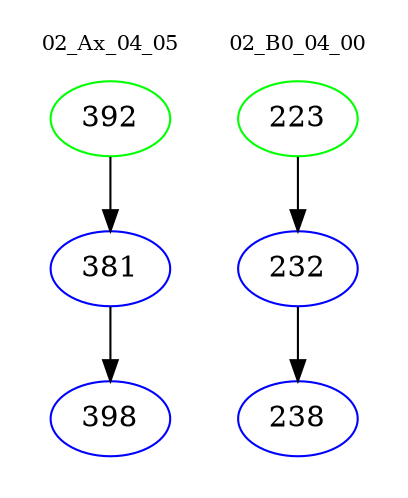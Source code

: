digraph{
subgraph cluster_0 {
color = white
label = "02_Ax_04_05";
fontsize=10;
T0_392 [label="392", color="green"]
T0_392 -> T0_381 [color="black"]
T0_381 [label="381", color="blue"]
T0_381 -> T0_398 [color="black"]
T0_398 [label="398", color="blue"]
}
subgraph cluster_1 {
color = white
label = "02_B0_04_00";
fontsize=10;
T1_223 [label="223", color="green"]
T1_223 -> T1_232 [color="black"]
T1_232 [label="232", color="blue"]
T1_232 -> T1_238 [color="black"]
T1_238 [label="238", color="blue"]
}
}
